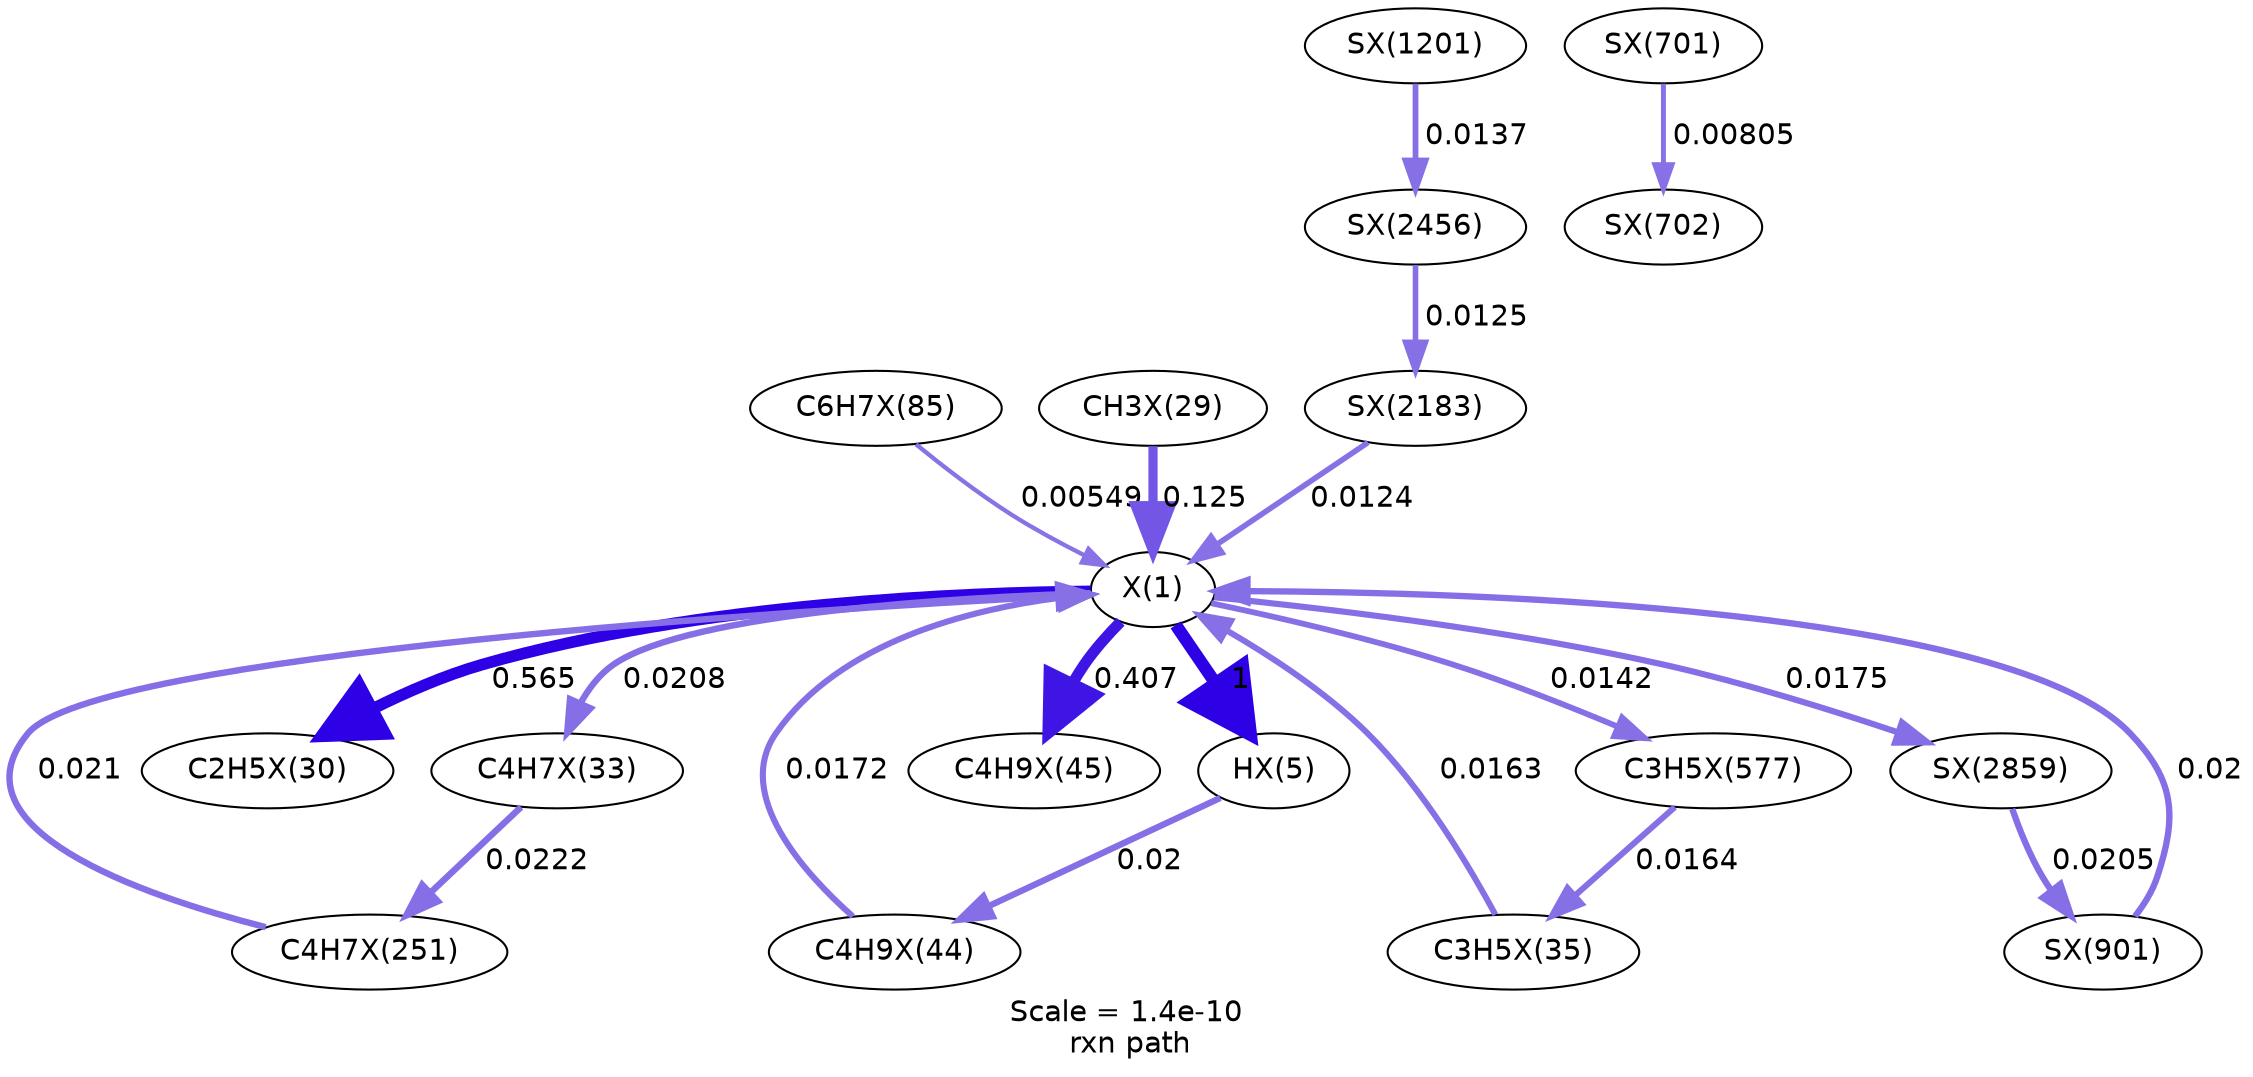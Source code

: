 digraph reaction_paths {
center=1;
s61 -> s62[fontname="Helvetica", style="setlinewidth(6)", arrowsize=3, color="0.7, 1.5, 0.9"
, label=" 1"];
s61 -> s66[fontname="Helvetica", style="setlinewidth(5.57)", arrowsize=2.78, color="0.7, 1.06, 0.9"
, label=" 0.565"];
s61 -> s69[fontname="Helvetica", style="setlinewidth(3.08)", arrowsize=1.54, color="0.7, 0.521, 0.9"
, label=" 0.0208"];
s96 -> s61[fontname="Helvetica", style="setlinewidth(3.08)", arrowsize=1.54, color="0.7, 0.521, 0.9"
, label=" 0.021"];
s80 -> s61[fontname="Helvetica", style="setlinewidth(2.07)", arrowsize=1.04, color="0.7, 0.505, 0.9"
, label=" 0.00549"];
s65 -> s61[fontname="Helvetica", style="setlinewidth(4.43)", arrowsize=2.21, color="0.7, 0.625, 0.9"
, label=" 0.125"];
s61 -> s115[fontname="Helvetica", style="setlinewidth(2.79)", arrowsize=1.39, color="0.7, 0.514, 0.9"
, label=" 0.0142"];
s71 -> s61[fontname="Helvetica", style="setlinewidth(2.89)", arrowsize=1.45, color="0.7, 0.516, 0.9"
, label=" 0.0163"];
s72 -> s61[fontname="Helvetica", style="setlinewidth(2.93)", arrowsize=1.47, color="0.7, 0.517, 0.9"
, label=" 0.0172"];
s61 -> s73[fontname="Helvetica", style="setlinewidth(5.32)", arrowsize=2.66, color="0.7, 0.907, 0.9"
, label=" 0.407"];
s125 -> s61[fontname="Helvetica", style="setlinewidth(3.05)", arrowsize=1.52, color="0.7, 0.52, 0.9"
, label=" 0.02"];
s61 -> s143[fontname="Helvetica", style="setlinewidth(2.95)", arrowsize=1.47, color="0.7, 0.518, 0.9"
, label=" 0.0175"];
s140 -> s61[fontname="Helvetica", style="setlinewidth(2.69)", arrowsize=1.34, color="0.7, 0.512, 0.9"
, label=" 0.0124"];
s62 -> s72[fontname="Helvetica", style="setlinewidth(3.05)", arrowsize=1.52, color="0.7, 0.52, 0.9"
, label=" 0.02"];
s69 -> s96[fontname="Helvetica", style="setlinewidth(3.12)", arrowsize=1.56, color="0.7, 0.522, 0.9"
, label=" 0.0222"];
s115 -> s71[fontname="Helvetica", style="setlinewidth(2.9)", arrowsize=1.45, color="0.7, 0.516, 0.9"
, label=" 0.0164"];
s117 -> s118[fontname="Helvetica", style="setlinewidth(2.36)", arrowsize=1.18, color="0.7, 0.508, 0.9"
, label=" 0.00805"];
s143 -> s125[fontname="Helvetica", style="setlinewidth(3.06)", arrowsize=1.53, color="0.7, 0.52, 0.9"
, label=" 0.0205"];
s129 -> s141[fontname="Helvetica", style="setlinewidth(2.76)", arrowsize=1.38, color="0.7, 0.514, 0.9"
, label=" 0.0137"];
s141 -> s140[fontname="Helvetica", style="setlinewidth(2.69)", arrowsize=1.35, color="0.7, 0.513, 0.9"
, label=" 0.0125"];
s61 [ fontname="Helvetica", label="X(1)"];
s62 [ fontname="Helvetica", label="HX(5)"];
s65 [ fontname="Helvetica", label="CH3X(29)"];
s66 [ fontname="Helvetica", label="C2H5X(30)"];
s69 [ fontname="Helvetica", label="C4H7X(33)"];
s71 [ fontname="Helvetica", label="C3H5X(35)"];
s72 [ fontname="Helvetica", label="C4H9X(44)"];
s73 [ fontname="Helvetica", label="C4H9X(45)"];
s80 [ fontname="Helvetica", label="C6H7X(85)"];
s96 [ fontname="Helvetica", label="C4H7X(251)"];
s115 [ fontname="Helvetica", label="C3H5X(577)"];
s117 [ fontname="Helvetica", label="SX(701)"];
s118 [ fontname="Helvetica", label="SX(702)"];
s125 [ fontname="Helvetica", label="SX(901)"];
s129 [ fontname="Helvetica", label="SX(1201)"];
s140 [ fontname="Helvetica", label="SX(2183)"];
s141 [ fontname="Helvetica", label="SX(2456)"];
s143 [ fontname="Helvetica", label="SX(2859)"];
 label = "Scale = 1.4e-10\l rxn path";
 fontname = "Helvetica";
}
